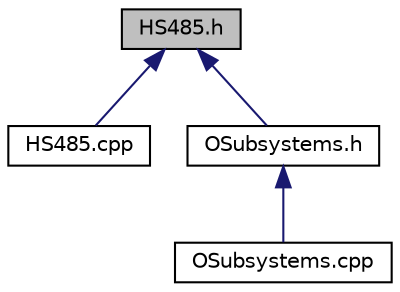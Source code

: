 digraph "HS485.h"
{
  edge [fontname="Helvetica",fontsize="10",labelfontname="Helvetica",labelfontsize="10"];
  node [fontname="Helvetica",fontsize="10",shape=record];
  Node1 [label="HS485.h",height=0.2,width=0.4,color="black", fillcolor="grey75", style="filled", fontcolor="black"];
  Node1 -> Node2 [dir="back",color="midnightblue",fontsize="10",style="solid",fontname="Helvetica"];
  Node2 [label="HS485.cpp",height=0.2,width=0.4,color="black", fillcolor="white", style="filled",URL="$HS485_8cpp.html"];
  Node1 -> Node3 [dir="back",color="midnightblue",fontsize="10",style="solid",fontname="Helvetica"];
  Node3 [label="OSubsystems.h",height=0.2,width=0.4,color="black", fillcolor="white", style="filled",URL="$OSubsystems_8h.html"];
  Node3 -> Node4 [dir="back",color="midnightblue",fontsize="10",style="solid",fontname="Helvetica"];
  Node4 [label="OSubsystems.cpp",height=0.2,width=0.4,color="black", fillcolor="white", style="filled",URL="$OSubsystems_8cpp.html"];
}
